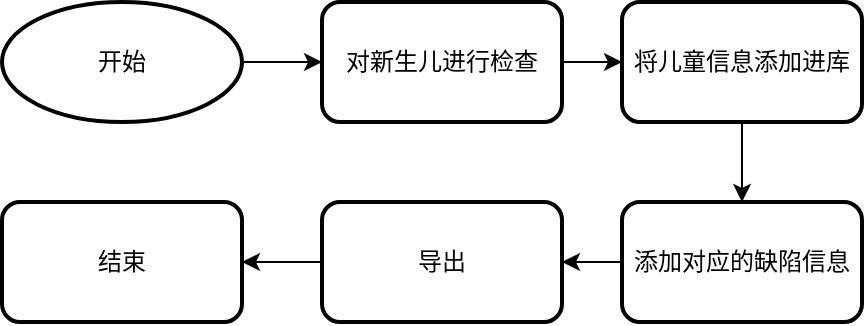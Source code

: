 <mxfile version="21.2.1" type="github">
  <diagram id="C5RBs43oDa-KdzZeNtuy" name="Page-1">
    <mxGraphModel dx="993" dy="573" grid="0" gridSize="10" guides="1" tooltips="1" connect="1" arrows="1" fold="1" page="1" pageScale="1" pageWidth="827" pageHeight="1169" math="0" shadow="0">
      <root>
        <mxCell id="WIyWlLk6GJQsqaUBKTNV-0" />
        <mxCell id="WIyWlLk6GJQsqaUBKTNV-1" parent="WIyWlLk6GJQsqaUBKTNV-0" />
        <mxCell id="IDKWgV8y8EGnb5vBWJzZ-2" value="" style="edgeStyle=orthogonalEdgeStyle;rounded=0;orthogonalLoop=1;jettySize=auto;html=1;" parent="WIyWlLk6GJQsqaUBKTNV-1" source="IDKWgV8y8EGnb5vBWJzZ-0" target="IDKWgV8y8EGnb5vBWJzZ-1" edge="1">
          <mxGeometry relative="1" as="geometry" />
        </mxCell>
        <mxCell id="IDKWgV8y8EGnb5vBWJzZ-0" value="开始" style="strokeWidth=2;html=1;shape=mxgraph.flowchart.start_1;whiteSpace=wrap;" parent="WIyWlLk6GJQsqaUBKTNV-1" vertex="1">
          <mxGeometry x="320" y="120" width="120" height="60" as="geometry" />
        </mxCell>
        <mxCell id="IDKWgV8y8EGnb5vBWJzZ-4" value="" style="edgeStyle=orthogonalEdgeStyle;rounded=0;orthogonalLoop=1;jettySize=auto;html=1;" parent="WIyWlLk6GJQsqaUBKTNV-1" source="IDKWgV8y8EGnb5vBWJzZ-1" target="IDKWgV8y8EGnb5vBWJzZ-3" edge="1">
          <mxGeometry relative="1" as="geometry" />
        </mxCell>
        <mxCell id="IDKWgV8y8EGnb5vBWJzZ-1" value="对新生儿进行检查" style="rounded=1;whiteSpace=wrap;html=1;strokeWidth=2;" parent="WIyWlLk6GJQsqaUBKTNV-1" vertex="1">
          <mxGeometry x="480" y="120" width="120" height="60" as="geometry" />
        </mxCell>
        <mxCell id="IDKWgV8y8EGnb5vBWJzZ-6" value="" style="edgeStyle=orthogonalEdgeStyle;rounded=0;orthogonalLoop=1;jettySize=auto;html=1;" parent="WIyWlLk6GJQsqaUBKTNV-1" source="IDKWgV8y8EGnb5vBWJzZ-3" target="IDKWgV8y8EGnb5vBWJzZ-5" edge="1">
          <mxGeometry relative="1" as="geometry" />
        </mxCell>
        <mxCell id="IDKWgV8y8EGnb5vBWJzZ-3" value="将儿童信息添加进库" style="rounded=1;whiteSpace=wrap;html=1;strokeWidth=2;" parent="WIyWlLk6GJQsqaUBKTNV-1" vertex="1">
          <mxGeometry x="630" y="120" width="120" height="60" as="geometry" />
        </mxCell>
        <mxCell id="IDKWgV8y8EGnb5vBWJzZ-8" value="" style="edgeStyle=orthogonalEdgeStyle;rounded=0;orthogonalLoop=1;jettySize=auto;html=1;" parent="WIyWlLk6GJQsqaUBKTNV-1" source="IDKWgV8y8EGnb5vBWJzZ-5" target="IDKWgV8y8EGnb5vBWJzZ-7" edge="1">
          <mxGeometry relative="1" as="geometry" />
        </mxCell>
        <mxCell id="IDKWgV8y8EGnb5vBWJzZ-5" value="添加对应的缺陷信息" style="whiteSpace=wrap;html=1;rounded=1;strokeWidth=2;" parent="WIyWlLk6GJQsqaUBKTNV-1" vertex="1">
          <mxGeometry x="630" y="220" width="120" height="60" as="geometry" />
        </mxCell>
        <mxCell id="IDKWgV8y8EGnb5vBWJzZ-14" value="" style="edgeStyle=orthogonalEdgeStyle;rounded=0;orthogonalLoop=1;jettySize=auto;html=1;" parent="WIyWlLk6GJQsqaUBKTNV-1" source="IDKWgV8y8EGnb5vBWJzZ-7" target="IDKWgV8y8EGnb5vBWJzZ-13" edge="1">
          <mxGeometry relative="1" as="geometry" />
        </mxCell>
        <mxCell id="IDKWgV8y8EGnb5vBWJzZ-7" value="导出" style="whiteSpace=wrap;html=1;rounded=1;strokeWidth=2;" parent="WIyWlLk6GJQsqaUBKTNV-1" vertex="1">
          <mxGeometry x="480" y="220" width="120" height="60" as="geometry" />
        </mxCell>
        <mxCell id="IDKWgV8y8EGnb5vBWJzZ-13" value="结束" style="rounded=1;whiteSpace=wrap;html=1;strokeWidth=2;" parent="WIyWlLk6GJQsqaUBKTNV-1" vertex="1">
          <mxGeometry x="320" y="220" width="120" height="60" as="geometry" />
        </mxCell>
      </root>
    </mxGraphModel>
  </diagram>
</mxfile>
